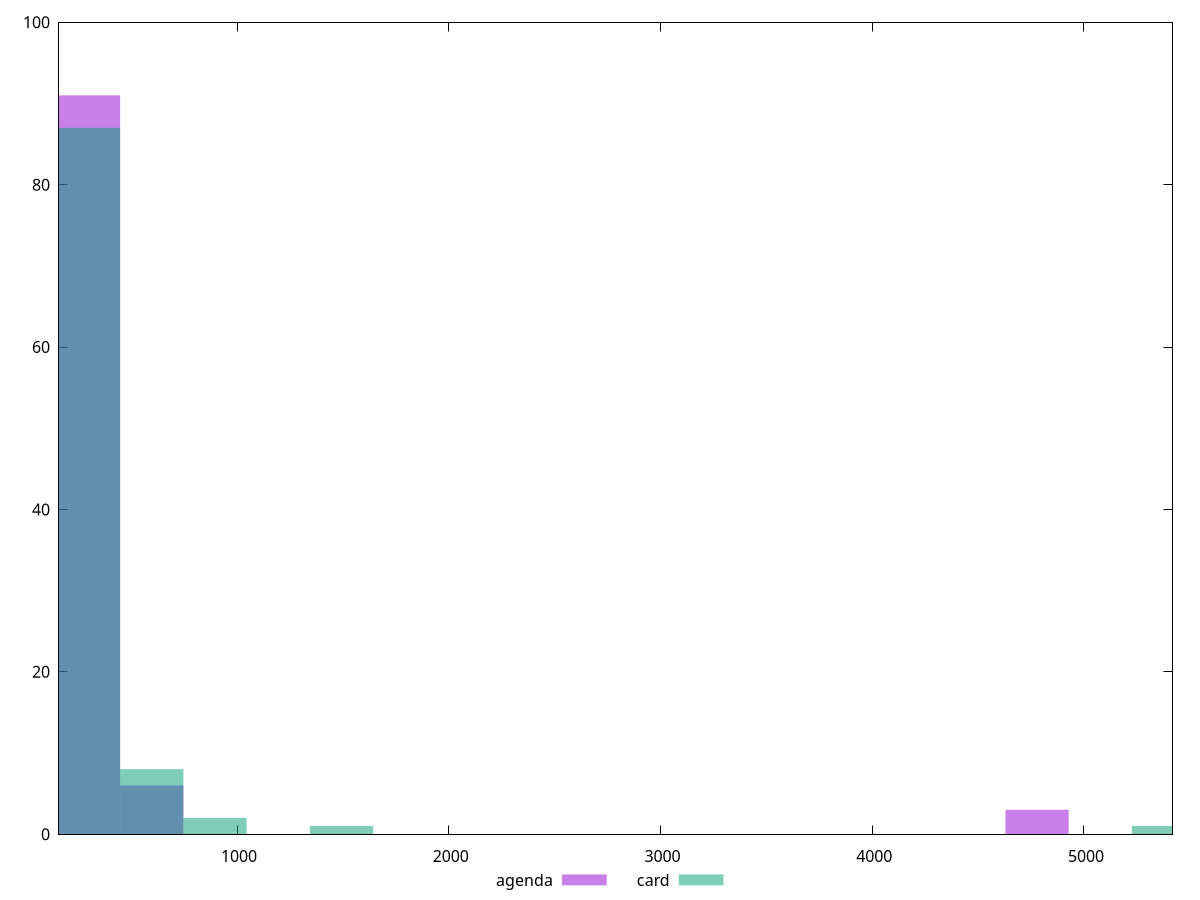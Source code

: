 reset

$agenda <<EOF
4778.430768786687 3
298.6519230491679 91
597.3038460983358 6
EOF

$card <<EOF
5375.734614885023 1
1493.2596152458395 1
895.9557691475038 2
298.6519230491679 87
597.3038460983358 8
EOF

set key outside below
set boxwidth 298.6519230491679
set xrange [159.214:5418.182]
set yrange [0:100]
set trange [0:100]
set style fill transparent solid 0.5 noborder
set terminal svg size 640, 500 enhanced background rgb 'white'
set output "reports/report_00027_2021-02-24T12-40-31.850Z/server-response-time/comparison/histogram/1_vs_2.svg"

plot $agenda title "agenda" with boxes, \
     $card title "card" with boxes

reset
